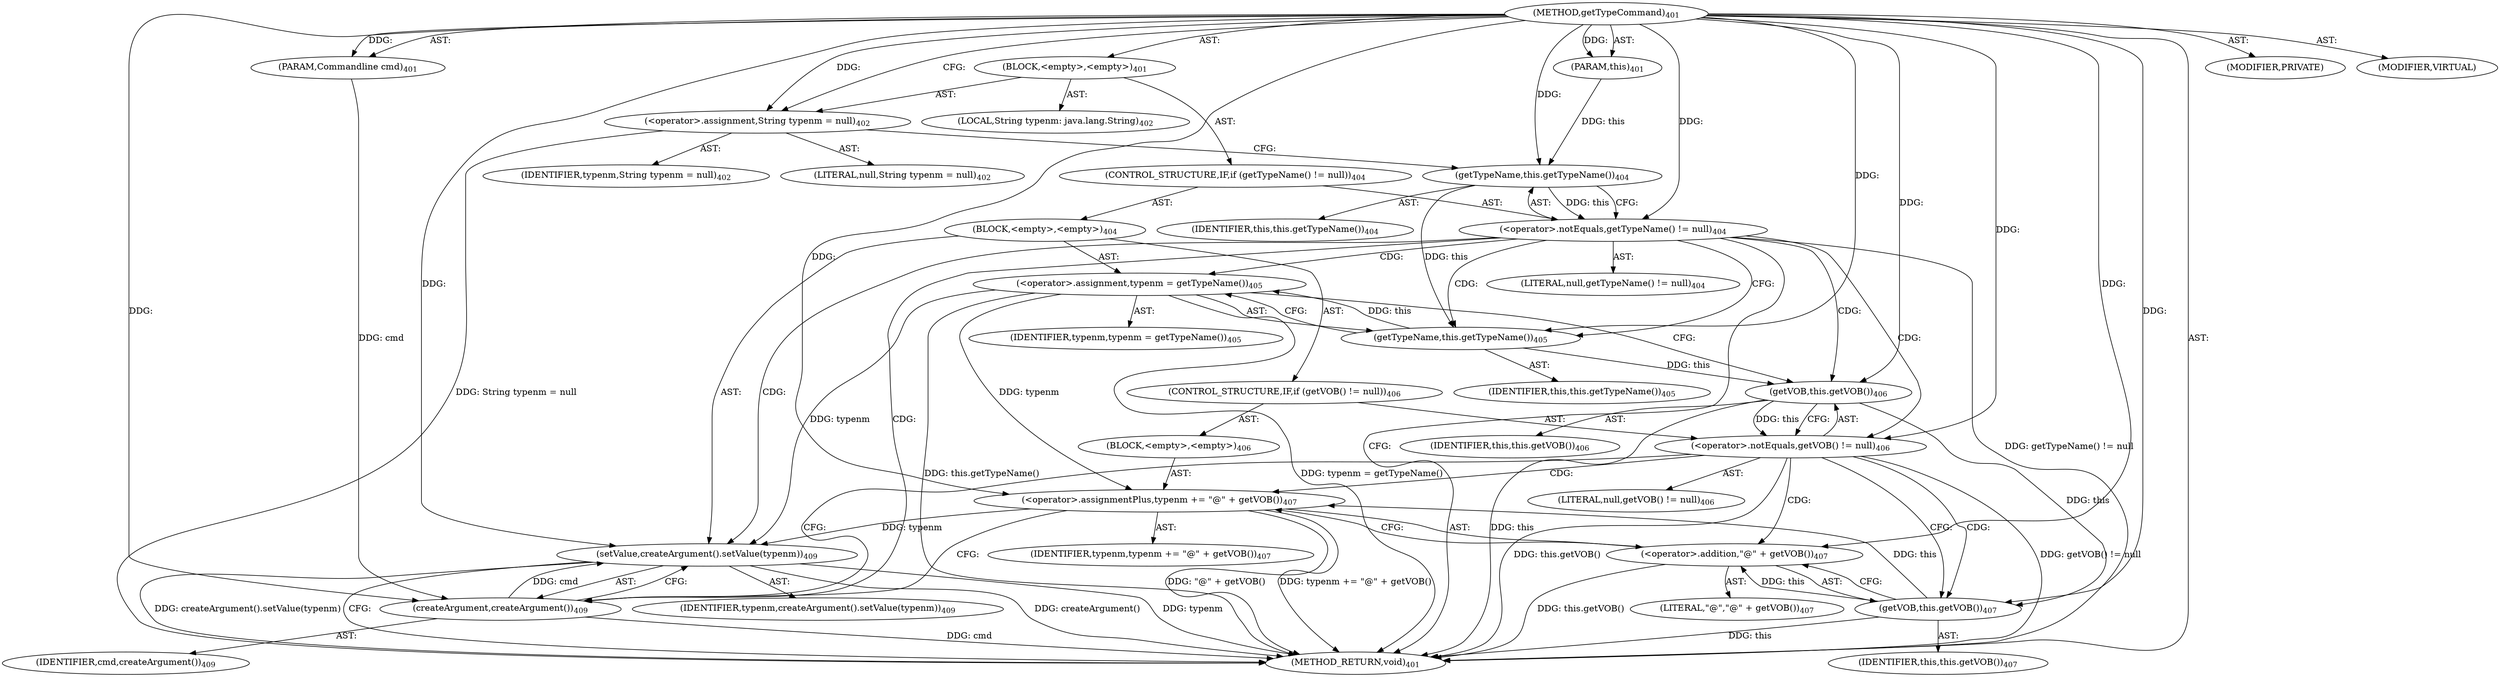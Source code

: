 digraph "getTypeCommand" {  
"111669149715" [label = <(METHOD,getTypeCommand)<SUB>401</SUB>> ]
"115964116997" [label = <(PARAM,this)<SUB>401</SUB>> ]
"115964117023" [label = <(PARAM,Commandline cmd)<SUB>401</SUB>> ]
"25769803811" [label = <(BLOCK,&lt;empty&gt;,&lt;empty&gt;)<SUB>401</SUB>> ]
"94489280518" [label = <(LOCAL,String typenm: java.lang.String)<SUB>402</SUB>> ]
"30064771175" [label = <(&lt;operator&gt;.assignment,String typenm = null)<SUB>402</SUB>> ]
"68719476822" [label = <(IDENTIFIER,typenm,String typenm = null)<SUB>402</SUB>> ]
"90194313228" [label = <(LITERAL,null,String typenm = null)<SUB>402</SUB>> ]
"47244640270" [label = <(CONTROL_STRUCTURE,IF,if (getTypeName() != null))<SUB>404</SUB>> ]
"30064771176" [label = <(&lt;operator&gt;.notEquals,getTypeName() != null)<SUB>404</SUB>> ]
"30064771177" [label = <(getTypeName,this.getTypeName())<SUB>404</SUB>> ]
"68719476760" [label = <(IDENTIFIER,this,this.getTypeName())<SUB>404</SUB>> ]
"90194313229" [label = <(LITERAL,null,getTypeName() != null)<SUB>404</SUB>> ]
"25769803812" [label = <(BLOCK,&lt;empty&gt;,&lt;empty&gt;)<SUB>404</SUB>> ]
"30064771178" [label = <(&lt;operator&gt;.assignment,typenm = getTypeName())<SUB>405</SUB>> ]
"68719476823" [label = <(IDENTIFIER,typenm,typenm = getTypeName())<SUB>405</SUB>> ]
"30064771179" [label = <(getTypeName,this.getTypeName())<SUB>405</SUB>> ]
"68719476761" [label = <(IDENTIFIER,this,this.getTypeName())<SUB>405</SUB>> ]
"47244640271" [label = <(CONTROL_STRUCTURE,IF,if (getVOB() != null))<SUB>406</SUB>> ]
"30064771180" [label = <(&lt;operator&gt;.notEquals,getVOB() != null)<SUB>406</SUB>> ]
"30064771181" [label = <(getVOB,this.getVOB())<SUB>406</SUB>> ]
"68719476762" [label = <(IDENTIFIER,this,this.getVOB())<SUB>406</SUB>> ]
"90194313230" [label = <(LITERAL,null,getVOB() != null)<SUB>406</SUB>> ]
"25769803813" [label = <(BLOCK,&lt;empty&gt;,&lt;empty&gt;)<SUB>406</SUB>> ]
"30064771182" [label = <(&lt;operator&gt;.assignmentPlus,typenm += &quot;@&quot; + getVOB())<SUB>407</SUB>> ]
"68719476824" [label = <(IDENTIFIER,typenm,typenm += &quot;@&quot; + getVOB())<SUB>407</SUB>> ]
"30064771183" [label = <(&lt;operator&gt;.addition,&quot;@&quot; + getVOB())<SUB>407</SUB>> ]
"90194313231" [label = <(LITERAL,&quot;@&quot;,&quot;@&quot; + getVOB())<SUB>407</SUB>> ]
"30064771184" [label = <(getVOB,this.getVOB())<SUB>407</SUB>> ]
"68719476763" [label = <(IDENTIFIER,this,this.getVOB())<SUB>407</SUB>> ]
"30064771185" [label = <(setValue,createArgument().setValue(typenm))<SUB>409</SUB>> ]
"30064771186" [label = <(createArgument,createArgument())<SUB>409</SUB>> ]
"68719476825" [label = <(IDENTIFIER,cmd,createArgument())<SUB>409</SUB>> ]
"68719476826" [label = <(IDENTIFIER,typenm,createArgument().setValue(typenm))<SUB>409</SUB>> ]
"133143986221" [label = <(MODIFIER,PRIVATE)> ]
"133143986222" [label = <(MODIFIER,VIRTUAL)> ]
"128849018899" [label = <(METHOD_RETURN,void)<SUB>401</SUB>> ]
  "111669149715" -> "115964116997"  [ label = "AST: "] 
  "111669149715" -> "115964117023"  [ label = "AST: "] 
  "111669149715" -> "25769803811"  [ label = "AST: "] 
  "111669149715" -> "133143986221"  [ label = "AST: "] 
  "111669149715" -> "133143986222"  [ label = "AST: "] 
  "111669149715" -> "128849018899"  [ label = "AST: "] 
  "25769803811" -> "94489280518"  [ label = "AST: "] 
  "25769803811" -> "30064771175"  [ label = "AST: "] 
  "25769803811" -> "47244640270"  [ label = "AST: "] 
  "30064771175" -> "68719476822"  [ label = "AST: "] 
  "30064771175" -> "90194313228"  [ label = "AST: "] 
  "47244640270" -> "30064771176"  [ label = "AST: "] 
  "47244640270" -> "25769803812"  [ label = "AST: "] 
  "30064771176" -> "30064771177"  [ label = "AST: "] 
  "30064771176" -> "90194313229"  [ label = "AST: "] 
  "30064771177" -> "68719476760"  [ label = "AST: "] 
  "25769803812" -> "30064771178"  [ label = "AST: "] 
  "25769803812" -> "47244640271"  [ label = "AST: "] 
  "25769803812" -> "30064771185"  [ label = "AST: "] 
  "30064771178" -> "68719476823"  [ label = "AST: "] 
  "30064771178" -> "30064771179"  [ label = "AST: "] 
  "30064771179" -> "68719476761"  [ label = "AST: "] 
  "47244640271" -> "30064771180"  [ label = "AST: "] 
  "47244640271" -> "25769803813"  [ label = "AST: "] 
  "30064771180" -> "30064771181"  [ label = "AST: "] 
  "30064771180" -> "90194313230"  [ label = "AST: "] 
  "30064771181" -> "68719476762"  [ label = "AST: "] 
  "25769803813" -> "30064771182"  [ label = "AST: "] 
  "30064771182" -> "68719476824"  [ label = "AST: "] 
  "30064771182" -> "30064771183"  [ label = "AST: "] 
  "30064771183" -> "90194313231"  [ label = "AST: "] 
  "30064771183" -> "30064771184"  [ label = "AST: "] 
  "30064771184" -> "68719476763"  [ label = "AST: "] 
  "30064771185" -> "30064771186"  [ label = "AST: "] 
  "30064771185" -> "68719476826"  [ label = "AST: "] 
  "30064771186" -> "68719476825"  [ label = "AST: "] 
  "30064771175" -> "30064771177"  [ label = "CFG: "] 
  "30064771176" -> "128849018899"  [ label = "CFG: "] 
  "30064771176" -> "30064771179"  [ label = "CFG: "] 
  "30064771177" -> "30064771176"  [ label = "CFG: "] 
  "30064771178" -> "30064771181"  [ label = "CFG: "] 
  "30064771185" -> "128849018899"  [ label = "CFG: "] 
  "30064771179" -> "30064771178"  [ label = "CFG: "] 
  "30064771180" -> "30064771184"  [ label = "CFG: "] 
  "30064771180" -> "30064771186"  [ label = "CFG: "] 
  "30064771186" -> "30064771185"  [ label = "CFG: "] 
  "30064771181" -> "30064771180"  [ label = "CFG: "] 
  "30064771182" -> "30064771186"  [ label = "CFG: "] 
  "30064771183" -> "30064771182"  [ label = "CFG: "] 
  "30064771184" -> "30064771183"  [ label = "CFG: "] 
  "111669149715" -> "30064771175"  [ label = "CFG: "] 
  "30064771175" -> "128849018899"  [ label = "DDG: String typenm = null"] 
  "30064771176" -> "128849018899"  [ label = "DDG: getTypeName() != null"] 
  "30064771178" -> "128849018899"  [ label = "DDG: this.getTypeName()"] 
  "30064771178" -> "128849018899"  [ label = "DDG: typenm = getTypeName()"] 
  "30064771181" -> "128849018899"  [ label = "DDG: this"] 
  "30064771180" -> "128849018899"  [ label = "DDG: this.getVOB()"] 
  "30064771180" -> "128849018899"  [ label = "DDG: getVOB() != null"] 
  "30064771184" -> "128849018899"  [ label = "DDG: this"] 
  "30064771183" -> "128849018899"  [ label = "DDG: this.getVOB()"] 
  "30064771182" -> "128849018899"  [ label = "DDG: &quot;@&quot; + getVOB()"] 
  "30064771182" -> "128849018899"  [ label = "DDG: typenm += &quot;@&quot; + getVOB()"] 
  "30064771186" -> "128849018899"  [ label = "DDG: cmd"] 
  "30064771185" -> "128849018899"  [ label = "DDG: createArgument()"] 
  "30064771185" -> "128849018899"  [ label = "DDG: typenm"] 
  "30064771185" -> "128849018899"  [ label = "DDG: createArgument().setValue(typenm)"] 
  "111669149715" -> "115964116997"  [ label = "DDG: "] 
  "111669149715" -> "115964117023"  [ label = "DDG: "] 
  "111669149715" -> "30064771175"  [ label = "DDG: "] 
  "30064771177" -> "30064771176"  [ label = "DDG: this"] 
  "111669149715" -> "30064771176"  [ label = "DDG: "] 
  "30064771179" -> "30064771178"  [ label = "DDG: this"] 
  "115964116997" -> "30064771177"  [ label = "DDG: this"] 
  "111669149715" -> "30064771177"  [ label = "DDG: "] 
  "30064771186" -> "30064771185"  [ label = "DDG: cmd"] 
  "30064771178" -> "30064771185"  [ label = "DDG: typenm"] 
  "30064771182" -> "30064771185"  [ label = "DDG: typenm"] 
  "111669149715" -> "30064771185"  [ label = "DDG: "] 
  "30064771177" -> "30064771179"  [ label = "DDG: this"] 
  "111669149715" -> "30064771179"  [ label = "DDG: "] 
  "30064771181" -> "30064771180"  [ label = "DDG: this"] 
  "111669149715" -> "30064771180"  [ label = "DDG: "] 
  "111669149715" -> "30064771182"  [ label = "DDG: "] 
  "30064771184" -> "30064771182"  [ label = "DDG: this"] 
  "115964117023" -> "30064771186"  [ label = "DDG: cmd"] 
  "111669149715" -> "30064771186"  [ label = "DDG: "] 
  "30064771179" -> "30064771181"  [ label = "DDG: this"] 
  "111669149715" -> "30064771181"  [ label = "DDG: "] 
  "30064771178" -> "30064771182"  [ label = "DDG: typenm"] 
  "111669149715" -> "30064771183"  [ label = "DDG: "] 
  "30064771184" -> "30064771183"  [ label = "DDG: this"] 
  "30064771181" -> "30064771184"  [ label = "DDG: this"] 
  "111669149715" -> "30064771184"  [ label = "DDG: "] 
  "30064771176" -> "30064771186"  [ label = "CDG: "] 
  "30064771176" -> "30064771181"  [ label = "CDG: "] 
  "30064771176" -> "30064771180"  [ label = "CDG: "] 
  "30064771176" -> "30064771179"  [ label = "CDG: "] 
  "30064771176" -> "30064771178"  [ label = "CDG: "] 
  "30064771176" -> "30064771185"  [ label = "CDG: "] 
  "30064771180" -> "30064771184"  [ label = "CDG: "] 
  "30064771180" -> "30064771183"  [ label = "CDG: "] 
  "30064771180" -> "30064771182"  [ label = "CDG: "] 
}
